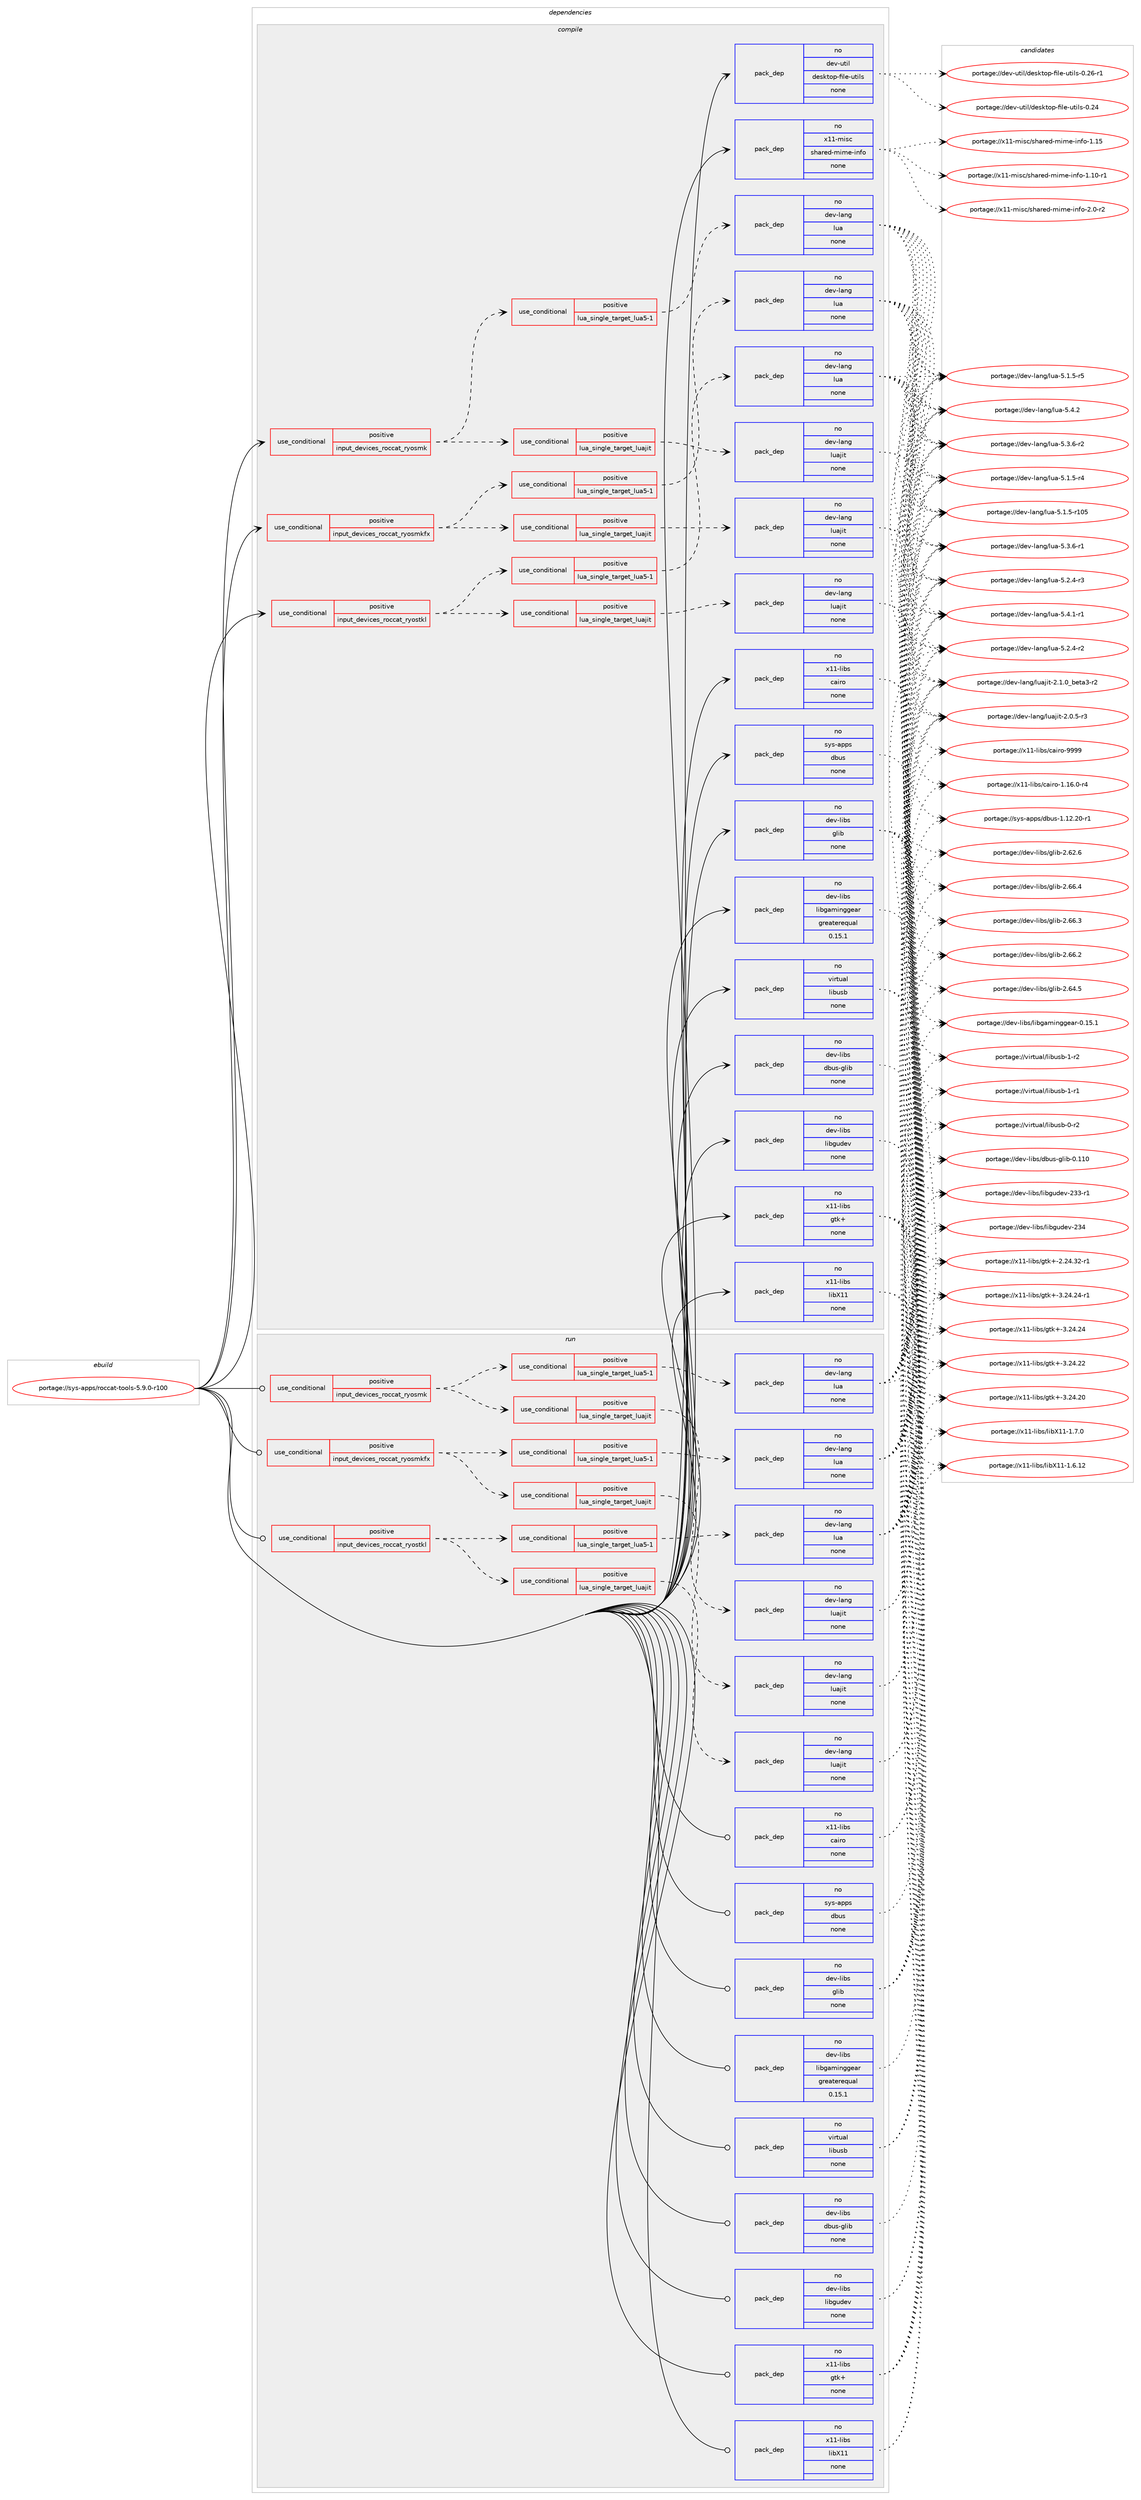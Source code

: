 digraph prolog {

# *************
# Graph options
# *************

newrank=true;
concentrate=true;
compound=true;
graph [rankdir=LR,fontname=Helvetica,fontsize=10,ranksep=1.5];#, ranksep=2.5, nodesep=0.2];
edge  [arrowhead=vee];
node  [fontname=Helvetica,fontsize=10];

# **********
# The ebuild
# **********

subgraph cluster_leftcol {
color=gray;
rank=same;
label=<<i>ebuild</i>>;
id [label="portage://sys-apps/roccat-tools-5.9.0-r100", color=red, width=4, href="../sys-apps/roccat-tools-5.9.0-r100.svg"];
}

# ****************
# The dependencies
# ****************

subgraph cluster_midcol {
color=gray;
label=<<i>dependencies</i>>;
subgraph cluster_compile {
fillcolor="#eeeeee";
style=filled;
label=<<i>compile</i>>;
subgraph cond500 {
dependency3554 [label=<<TABLE BORDER="0" CELLBORDER="1" CELLSPACING="0" CELLPADDING="4"><TR><TD ROWSPAN="3" CELLPADDING="10">use_conditional</TD></TR><TR><TD>positive</TD></TR><TR><TD>input_devices_roccat_ryosmk</TD></TR></TABLE>>, shape=none, color=red];
subgraph cond501 {
dependency3555 [label=<<TABLE BORDER="0" CELLBORDER="1" CELLSPACING="0" CELLPADDING="4"><TR><TD ROWSPAN="3" CELLPADDING="10">use_conditional</TD></TR><TR><TD>positive</TD></TR><TR><TD>lua_single_target_luajit</TD></TR></TABLE>>, shape=none, color=red];
subgraph pack2899 {
dependency3556 [label=<<TABLE BORDER="0" CELLBORDER="1" CELLSPACING="0" CELLPADDING="4" WIDTH="220"><TR><TD ROWSPAN="6" CELLPADDING="30">pack_dep</TD></TR><TR><TD WIDTH="110">no</TD></TR><TR><TD>dev-lang</TD></TR><TR><TD>luajit</TD></TR><TR><TD>none</TD></TR><TR><TD></TD></TR></TABLE>>, shape=none, color=blue];
}
dependency3555:e -> dependency3556:w [weight=20,style="dashed",arrowhead="vee"];
}
dependency3554:e -> dependency3555:w [weight=20,style="dashed",arrowhead="vee"];
subgraph cond502 {
dependency3557 [label=<<TABLE BORDER="0" CELLBORDER="1" CELLSPACING="0" CELLPADDING="4"><TR><TD ROWSPAN="3" CELLPADDING="10">use_conditional</TD></TR><TR><TD>positive</TD></TR><TR><TD>lua_single_target_lua5-1</TD></TR></TABLE>>, shape=none, color=red];
subgraph pack2900 {
dependency3558 [label=<<TABLE BORDER="0" CELLBORDER="1" CELLSPACING="0" CELLPADDING="4" WIDTH="220"><TR><TD ROWSPAN="6" CELLPADDING="30">pack_dep</TD></TR><TR><TD WIDTH="110">no</TD></TR><TR><TD>dev-lang</TD></TR><TR><TD>lua</TD></TR><TR><TD>none</TD></TR><TR><TD></TD></TR></TABLE>>, shape=none, color=blue];
}
dependency3557:e -> dependency3558:w [weight=20,style="dashed",arrowhead="vee"];
}
dependency3554:e -> dependency3557:w [weight=20,style="dashed",arrowhead="vee"];
}
id:e -> dependency3554:w [weight=20,style="solid",arrowhead="vee"];
subgraph cond503 {
dependency3559 [label=<<TABLE BORDER="0" CELLBORDER="1" CELLSPACING="0" CELLPADDING="4"><TR><TD ROWSPAN="3" CELLPADDING="10">use_conditional</TD></TR><TR><TD>positive</TD></TR><TR><TD>input_devices_roccat_ryosmkfx</TD></TR></TABLE>>, shape=none, color=red];
subgraph cond504 {
dependency3560 [label=<<TABLE BORDER="0" CELLBORDER="1" CELLSPACING="0" CELLPADDING="4"><TR><TD ROWSPAN="3" CELLPADDING="10">use_conditional</TD></TR><TR><TD>positive</TD></TR><TR><TD>lua_single_target_luajit</TD></TR></TABLE>>, shape=none, color=red];
subgraph pack2901 {
dependency3561 [label=<<TABLE BORDER="0" CELLBORDER="1" CELLSPACING="0" CELLPADDING="4" WIDTH="220"><TR><TD ROWSPAN="6" CELLPADDING="30">pack_dep</TD></TR><TR><TD WIDTH="110">no</TD></TR><TR><TD>dev-lang</TD></TR><TR><TD>luajit</TD></TR><TR><TD>none</TD></TR><TR><TD></TD></TR></TABLE>>, shape=none, color=blue];
}
dependency3560:e -> dependency3561:w [weight=20,style="dashed",arrowhead="vee"];
}
dependency3559:e -> dependency3560:w [weight=20,style="dashed",arrowhead="vee"];
subgraph cond505 {
dependency3562 [label=<<TABLE BORDER="0" CELLBORDER="1" CELLSPACING="0" CELLPADDING="4"><TR><TD ROWSPAN="3" CELLPADDING="10">use_conditional</TD></TR><TR><TD>positive</TD></TR><TR><TD>lua_single_target_lua5-1</TD></TR></TABLE>>, shape=none, color=red];
subgraph pack2902 {
dependency3563 [label=<<TABLE BORDER="0" CELLBORDER="1" CELLSPACING="0" CELLPADDING="4" WIDTH="220"><TR><TD ROWSPAN="6" CELLPADDING="30">pack_dep</TD></TR><TR><TD WIDTH="110">no</TD></TR><TR><TD>dev-lang</TD></TR><TR><TD>lua</TD></TR><TR><TD>none</TD></TR><TR><TD></TD></TR></TABLE>>, shape=none, color=blue];
}
dependency3562:e -> dependency3563:w [weight=20,style="dashed",arrowhead="vee"];
}
dependency3559:e -> dependency3562:w [weight=20,style="dashed",arrowhead="vee"];
}
id:e -> dependency3559:w [weight=20,style="solid",arrowhead="vee"];
subgraph cond506 {
dependency3564 [label=<<TABLE BORDER="0" CELLBORDER="1" CELLSPACING="0" CELLPADDING="4"><TR><TD ROWSPAN="3" CELLPADDING="10">use_conditional</TD></TR><TR><TD>positive</TD></TR><TR><TD>input_devices_roccat_ryostkl</TD></TR></TABLE>>, shape=none, color=red];
subgraph cond507 {
dependency3565 [label=<<TABLE BORDER="0" CELLBORDER="1" CELLSPACING="0" CELLPADDING="4"><TR><TD ROWSPAN="3" CELLPADDING="10">use_conditional</TD></TR><TR><TD>positive</TD></TR><TR><TD>lua_single_target_luajit</TD></TR></TABLE>>, shape=none, color=red];
subgraph pack2903 {
dependency3566 [label=<<TABLE BORDER="0" CELLBORDER="1" CELLSPACING="0" CELLPADDING="4" WIDTH="220"><TR><TD ROWSPAN="6" CELLPADDING="30">pack_dep</TD></TR><TR><TD WIDTH="110">no</TD></TR><TR><TD>dev-lang</TD></TR><TR><TD>luajit</TD></TR><TR><TD>none</TD></TR><TR><TD></TD></TR></TABLE>>, shape=none, color=blue];
}
dependency3565:e -> dependency3566:w [weight=20,style="dashed",arrowhead="vee"];
}
dependency3564:e -> dependency3565:w [weight=20,style="dashed",arrowhead="vee"];
subgraph cond508 {
dependency3567 [label=<<TABLE BORDER="0" CELLBORDER="1" CELLSPACING="0" CELLPADDING="4"><TR><TD ROWSPAN="3" CELLPADDING="10">use_conditional</TD></TR><TR><TD>positive</TD></TR><TR><TD>lua_single_target_lua5-1</TD></TR></TABLE>>, shape=none, color=red];
subgraph pack2904 {
dependency3568 [label=<<TABLE BORDER="0" CELLBORDER="1" CELLSPACING="0" CELLPADDING="4" WIDTH="220"><TR><TD ROWSPAN="6" CELLPADDING="30">pack_dep</TD></TR><TR><TD WIDTH="110">no</TD></TR><TR><TD>dev-lang</TD></TR><TR><TD>lua</TD></TR><TR><TD>none</TD></TR><TR><TD></TD></TR></TABLE>>, shape=none, color=blue];
}
dependency3567:e -> dependency3568:w [weight=20,style="dashed",arrowhead="vee"];
}
dependency3564:e -> dependency3567:w [weight=20,style="dashed",arrowhead="vee"];
}
id:e -> dependency3564:w [weight=20,style="solid",arrowhead="vee"];
subgraph pack2905 {
dependency3569 [label=<<TABLE BORDER="0" CELLBORDER="1" CELLSPACING="0" CELLPADDING="4" WIDTH="220"><TR><TD ROWSPAN="6" CELLPADDING="30">pack_dep</TD></TR><TR><TD WIDTH="110">no</TD></TR><TR><TD>dev-libs</TD></TR><TR><TD>dbus-glib</TD></TR><TR><TD>none</TD></TR><TR><TD></TD></TR></TABLE>>, shape=none, color=blue];
}
id:e -> dependency3569:w [weight=20,style="solid",arrowhead="vee"];
subgraph pack2906 {
dependency3570 [label=<<TABLE BORDER="0" CELLBORDER="1" CELLSPACING="0" CELLPADDING="4" WIDTH="220"><TR><TD ROWSPAN="6" CELLPADDING="30">pack_dep</TD></TR><TR><TD WIDTH="110">no</TD></TR><TR><TD>dev-libs</TD></TR><TR><TD>glib</TD></TR><TR><TD>none</TD></TR><TR><TD></TD></TR></TABLE>>, shape=none, color=blue];
}
id:e -> dependency3570:w [weight=20,style="solid",arrowhead="vee"];
subgraph pack2907 {
dependency3571 [label=<<TABLE BORDER="0" CELLBORDER="1" CELLSPACING="0" CELLPADDING="4" WIDTH="220"><TR><TD ROWSPAN="6" CELLPADDING="30">pack_dep</TD></TR><TR><TD WIDTH="110">no</TD></TR><TR><TD>dev-libs</TD></TR><TR><TD>libgaminggear</TD></TR><TR><TD>greaterequal</TD></TR><TR><TD>0.15.1</TD></TR></TABLE>>, shape=none, color=blue];
}
id:e -> dependency3571:w [weight=20,style="solid",arrowhead="vee"];
subgraph pack2908 {
dependency3572 [label=<<TABLE BORDER="0" CELLBORDER="1" CELLSPACING="0" CELLPADDING="4" WIDTH="220"><TR><TD ROWSPAN="6" CELLPADDING="30">pack_dep</TD></TR><TR><TD WIDTH="110">no</TD></TR><TR><TD>dev-libs</TD></TR><TR><TD>libgudev</TD></TR><TR><TD>none</TD></TR><TR><TD></TD></TR></TABLE>>, shape=none, color=blue];
}
id:e -> dependency3572:w [weight=20,style="solid",arrowhead="vee"];
subgraph pack2909 {
dependency3573 [label=<<TABLE BORDER="0" CELLBORDER="1" CELLSPACING="0" CELLPADDING="4" WIDTH="220"><TR><TD ROWSPAN="6" CELLPADDING="30">pack_dep</TD></TR><TR><TD WIDTH="110">no</TD></TR><TR><TD>dev-util</TD></TR><TR><TD>desktop-file-utils</TD></TR><TR><TD>none</TD></TR><TR><TD></TD></TR></TABLE>>, shape=none, color=blue];
}
id:e -> dependency3573:w [weight=20,style="solid",arrowhead="vee"];
subgraph pack2910 {
dependency3574 [label=<<TABLE BORDER="0" CELLBORDER="1" CELLSPACING="0" CELLPADDING="4" WIDTH="220"><TR><TD ROWSPAN="6" CELLPADDING="30">pack_dep</TD></TR><TR><TD WIDTH="110">no</TD></TR><TR><TD>sys-apps</TD></TR><TR><TD>dbus</TD></TR><TR><TD>none</TD></TR><TR><TD></TD></TR></TABLE>>, shape=none, color=blue];
}
id:e -> dependency3574:w [weight=20,style="solid",arrowhead="vee"];
subgraph pack2911 {
dependency3575 [label=<<TABLE BORDER="0" CELLBORDER="1" CELLSPACING="0" CELLPADDING="4" WIDTH="220"><TR><TD ROWSPAN="6" CELLPADDING="30">pack_dep</TD></TR><TR><TD WIDTH="110">no</TD></TR><TR><TD>virtual</TD></TR><TR><TD>libusb</TD></TR><TR><TD>none</TD></TR><TR><TD></TD></TR></TABLE>>, shape=none, color=blue];
}
id:e -> dependency3575:w [weight=20,style="solid",arrowhead="vee"];
subgraph pack2912 {
dependency3576 [label=<<TABLE BORDER="0" CELLBORDER="1" CELLSPACING="0" CELLPADDING="4" WIDTH="220"><TR><TD ROWSPAN="6" CELLPADDING="30">pack_dep</TD></TR><TR><TD WIDTH="110">no</TD></TR><TR><TD>x11-libs</TD></TR><TR><TD>cairo</TD></TR><TR><TD>none</TD></TR><TR><TD></TD></TR></TABLE>>, shape=none, color=blue];
}
id:e -> dependency3576:w [weight=20,style="solid",arrowhead="vee"];
subgraph pack2913 {
dependency3577 [label=<<TABLE BORDER="0" CELLBORDER="1" CELLSPACING="0" CELLPADDING="4" WIDTH="220"><TR><TD ROWSPAN="6" CELLPADDING="30">pack_dep</TD></TR><TR><TD WIDTH="110">no</TD></TR><TR><TD>x11-libs</TD></TR><TR><TD>gtk+</TD></TR><TR><TD>none</TD></TR><TR><TD></TD></TR></TABLE>>, shape=none, color=blue];
}
id:e -> dependency3577:w [weight=20,style="solid",arrowhead="vee"];
subgraph pack2914 {
dependency3578 [label=<<TABLE BORDER="0" CELLBORDER="1" CELLSPACING="0" CELLPADDING="4" WIDTH="220"><TR><TD ROWSPAN="6" CELLPADDING="30">pack_dep</TD></TR><TR><TD WIDTH="110">no</TD></TR><TR><TD>x11-libs</TD></TR><TR><TD>libX11</TD></TR><TR><TD>none</TD></TR><TR><TD></TD></TR></TABLE>>, shape=none, color=blue];
}
id:e -> dependency3578:w [weight=20,style="solid",arrowhead="vee"];
subgraph pack2915 {
dependency3579 [label=<<TABLE BORDER="0" CELLBORDER="1" CELLSPACING="0" CELLPADDING="4" WIDTH="220"><TR><TD ROWSPAN="6" CELLPADDING="30">pack_dep</TD></TR><TR><TD WIDTH="110">no</TD></TR><TR><TD>x11-misc</TD></TR><TR><TD>shared-mime-info</TD></TR><TR><TD>none</TD></TR><TR><TD></TD></TR></TABLE>>, shape=none, color=blue];
}
id:e -> dependency3579:w [weight=20,style="solid",arrowhead="vee"];
}
subgraph cluster_compileandrun {
fillcolor="#eeeeee";
style=filled;
label=<<i>compile and run</i>>;
}
subgraph cluster_run {
fillcolor="#eeeeee";
style=filled;
label=<<i>run</i>>;
subgraph cond509 {
dependency3580 [label=<<TABLE BORDER="0" CELLBORDER="1" CELLSPACING="0" CELLPADDING="4"><TR><TD ROWSPAN="3" CELLPADDING="10">use_conditional</TD></TR><TR><TD>positive</TD></TR><TR><TD>input_devices_roccat_ryosmk</TD></TR></TABLE>>, shape=none, color=red];
subgraph cond510 {
dependency3581 [label=<<TABLE BORDER="0" CELLBORDER="1" CELLSPACING="0" CELLPADDING="4"><TR><TD ROWSPAN="3" CELLPADDING="10">use_conditional</TD></TR><TR><TD>positive</TD></TR><TR><TD>lua_single_target_luajit</TD></TR></TABLE>>, shape=none, color=red];
subgraph pack2916 {
dependency3582 [label=<<TABLE BORDER="0" CELLBORDER="1" CELLSPACING="0" CELLPADDING="4" WIDTH="220"><TR><TD ROWSPAN="6" CELLPADDING="30">pack_dep</TD></TR><TR><TD WIDTH="110">no</TD></TR><TR><TD>dev-lang</TD></TR><TR><TD>luajit</TD></TR><TR><TD>none</TD></TR><TR><TD></TD></TR></TABLE>>, shape=none, color=blue];
}
dependency3581:e -> dependency3582:w [weight=20,style="dashed",arrowhead="vee"];
}
dependency3580:e -> dependency3581:w [weight=20,style="dashed",arrowhead="vee"];
subgraph cond511 {
dependency3583 [label=<<TABLE BORDER="0" CELLBORDER="1" CELLSPACING="0" CELLPADDING="4"><TR><TD ROWSPAN="3" CELLPADDING="10">use_conditional</TD></TR><TR><TD>positive</TD></TR><TR><TD>lua_single_target_lua5-1</TD></TR></TABLE>>, shape=none, color=red];
subgraph pack2917 {
dependency3584 [label=<<TABLE BORDER="0" CELLBORDER="1" CELLSPACING="0" CELLPADDING="4" WIDTH="220"><TR><TD ROWSPAN="6" CELLPADDING="30">pack_dep</TD></TR><TR><TD WIDTH="110">no</TD></TR><TR><TD>dev-lang</TD></TR><TR><TD>lua</TD></TR><TR><TD>none</TD></TR><TR><TD></TD></TR></TABLE>>, shape=none, color=blue];
}
dependency3583:e -> dependency3584:w [weight=20,style="dashed",arrowhead="vee"];
}
dependency3580:e -> dependency3583:w [weight=20,style="dashed",arrowhead="vee"];
}
id:e -> dependency3580:w [weight=20,style="solid",arrowhead="odot"];
subgraph cond512 {
dependency3585 [label=<<TABLE BORDER="0" CELLBORDER="1" CELLSPACING="0" CELLPADDING="4"><TR><TD ROWSPAN="3" CELLPADDING="10">use_conditional</TD></TR><TR><TD>positive</TD></TR><TR><TD>input_devices_roccat_ryosmkfx</TD></TR></TABLE>>, shape=none, color=red];
subgraph cond513 {
dependency3586 [label=<<TABLE BORDER="0" CELLBORDER="1" CELLSPACING="0" CELLPADDING="4"><TR><TD ROWSPAN="3" CELLPADDING="10">use_conditional</TD></TR><TR><TD>positive</TD></TR><TR><TD>lua_single_target_luajit</TD></TR></TABLE>>, shape=none, color=red];
subgraph pack2918 {
dependency3587 [label=<<TABLE BORDER="0" CELLBORDER="1" CELLSPACING="0" CELLPADDING="4" WIDTH="220"><TR><TD ROWSPAN="6" CELLPADDING="30">pack_dep</TD></TR><TR><TD WIDTH="110">no</TD></TR><TR><TD>dev-lang</TD></TR><TR><TD>luajit</TD></TR><TR><TD>none</TD></TR><TR><TD></TD></TR></TABLE>>, shape=none, color=blue];
}
dependency3586:e -> dependency3587:w [weight=20,style="dashed",arrowhead="vee"];
}
dependency3585:e -> dependency3586:w [weight=20,style="dashed",arrowhead="vee"];
subgraph cond514 {
dependency3588 [label=<<TABLE BORDER="0" CELLBORDER="1" CELLSPACING="0" CELLPADDING="4"><TR><TD ROWSPAN="3" CELLPADDING="10">use_conditional</TD></TR><TR><TD>positive</TD></TR><TR><TD>lua_single_target_lua5-1</TD></TR></TABLE>>, shape=none, color=red];
subgraph pack2919 {
dependency3589 [label=<<TABLE BORDER="0" CELLBORDER="1" CELLSPACING="0" CELLPADDING="4" WIDTH="220"><TR><TD ROWSPAN="6" CELLPADDING="30">pack_dep</TD></TR><TR><TD WIDTH="110">no</TD></TR><TR><TD>dev-lang</TD></TR><TR><TD>lua</TD></TR><TR><TD>none</TD></TR><TR><TD></TD></TR></TABLE>>, shape=none, color=blue];
}
dependency3588:e -> dependency3589:w [weight=20,style="dashed",arrowhead="vee"];
}
dependency3585:e -> dependency3588:w [weight=20,style="dashed",arrowhead="vee"];
}
id:e -> dependency3585:w [weight=20,style="solid",arrowhead="odot"];
subgraph cond515 {
dependency3590 [label=<<TABLE BORDER="0" CELLBORDER="1" CELLSPACING="0" CELLPADDING="4"><TR><TD ROWSPAN="3" CELLPADDING="10">use_conditional</TD></TR><TR><TD>positive</TD></TR><TR><TD>input_devices_roccat_ryostkl</TD></TR></TABLE>>, shape=none, color=red];
subgraph cond516 {
dependency3591 [label=<<TABLE BORDER="0" CELLBORDER="1" CELLSPACING="0" CELLPADDING="4"><TR><TD ROWSPAN="3" CELLPADDING="10">use_conditional</TD></TR><TR><TD>positive</TD></TR><TR><TD>lua_single_target_luajit</TD></TR></TABLE>>, shape=none, color=red];
subgraph pack2920 {
dependency3592 [label=<<TABLE BORDER="0" CELLBORDER="1" CELLSPACING="0" CELLPADDING="4" WIDTH="220"><TR><TD ROWSPAN="6" CELLPADDING="30">pack_dep</TD></TR><TR><TD WIDTH="110">no</TD></TR><TR><TD>dev-lang</TD></TR><TR><TD>luajit</TD></TR><TR><TD>none</TD></TR><TR><TD></TD></TR></TABLE>>, shape=none, color=blue];
}
dependency3591:e -> dependency3592:w [weight=20,style="dashed",arrowhead="vee"];
}
dependency3590:e -> dependency3591:w [weight=20,style="dashed",arrowhead="vee"];
subgraph cond517 {
dependency3593 [label=<<TABLE BORDER="0" CELLBORDER="1" CELLSPACING="0" CELLPADDING="4"><TR><TD ROWSPAN="3" CELLPADDING="10">use_conditional</TD></TR><TR><TD>positive</TD></TR><TR><TD>lua_single_target_lua5-1</TD></TR></TABLE>>, shape=none, color=red];
subgraph pack2921 {
dependency3594 [label=<<TABLE BORDER="0" CELLBORDER="1" CELLSPACING="0" CELLPADDING="4" WIDTH="220"><TR><TD ROWSPAN="6" CELLPADDING="30">pack_dep</TD></TR><TR><TD WIDTH="110">no</TD></TR><TR><TD>dev-lang</TD></TR><TR><TD>lua</TD></TR><TR><TD>none</TD></TR><TR><TD></TD></TR></TABLE>>, shape=none, color=blue];
}
dependency3593:e -> dependency3594:w [weight=20,style="dashed",arrowhead="vee"];
}
dependency3590:e -> dependency3593:w [weight=20,style="dashed",arrowhead="vee"];
}
id:e -> dependency3590:w [weight=20,style="solid",arrowhead="odot"];
subgraph pack2922 {
dependency3595 [label=<<TABLE BORDER="0" CELLBORDER="1" CELLSPACING="0" CELLPADDING="4" WIDTH="220"><TR><TD ROWSPAN="6" CELLPADDING="30">pack_dep</TD></TR><TR><TD WIDTH="110">no</TD></TR><TR><TD>dev-libs</TD></TR><TR><TD>dbus-glib</TD></TR><TR><TD>none</TD></TR><TR><TD></TD></TR></TABLE>>, shape=none, color=blue];
}
id:e -> dependency3595:w [weight=20,style="solid",arrowhead="odot"];
subgraph pack2923 {
dependency3596 [label=<<TABLE BORDER="0" CELLBORDER="1" CELLSPACING="0" CELLPADDING="4" WIDTH="220"><TR><TD ROWSPAN="6" CELLPADDING="30">pack_dep</TD></TR><TR><TD WIDTH="110">no</TD></TR><TR><TD>dev-libs</TD></TR><TR><TD>glib</TD></TR><TR><TD>none</TD></TR><TR><TD></TD></TR></TABLE>>, shape=none, color=blue];
}
id:e -> dependency3596:w [weight=20,style="solid",arrowhead="odot"];
subgraph pack2924 {
dependency3597 [label=<<TABLE BORDER="0" CELLBORDER="1" CELLSPACING="0" CELLPADDING="4" WIDTH="220"><TR><TD ROWSPAN="6" CELLPADDING="30">pack_dep</TD></TR><TR><TD WIDTH="110">no</TD></TR><TR><TD>dev-libs</TD></TR><TR><TD>libgaminggear</TD></TR><TR><TD>greaterequal</TD></TR><TR><TD>0.15.1</TD></TR></TABLE>>, shape=none, color=blue];
}
id:e -> dependency3597:w [weight=20,style="solid",arrowhead="odot"];
subgraph pack2925 {
dependency3598 [label=<<TABLE BORDER="0" CELLBORDER="1" CELLSPACING="0" CELLPADDING="4" WIDTH="220"><TR><TD ROWSPAN="6" CELLPADDING="30">pack_dep</TD></TR><TR><TD WIDTH="110">no</TD></TR><TR><TD>dev-libs</TD></TR><TR><TD>libgudev</TD></TR><TR><TD>none</TD></TR><TR><TD></TD></TR></TABLE>>, shape=none, color=blue];
}
id:e -> dependency3598:w [weight=20,style="solid",arrowhead="odot"];
subgraph pack2926 {
dependency3599 [label=<<TABLE BORDER="0" CELLBORDER="1" CELLSPACING="0" CELLPADDING="4" WIDTH="220"><TR><TD ROWSPAN="6" CELLPADDING="30">pack_dep</TD></TR><TR><TD WIDTH="110">no</TD></TR><TR><TD>sys-apps</TD></TR><TR><TD>dbus</TD></TR><TR><TD>none</TD></TR><TR><TD></TD></TR></TABLE>>, shape=none, color=blue];
}
id:e -> dependency3599:w [weight=20,style="solid",arrowhead="odot"];
subgraph pack2927 {
dependency3600 [label=<<TABLE BORDER="0" CELLBORDER="1" CELLSPACING="0" CELLPADDING="4" WIDTH="220"><TR><TD ROWSPAN="6" CELLPADDING="30">pack_dep</TD></TR><TR><TD WIDTH="110">no</TD></TR><TR><TD>virtual</TD></TR><TR><TD>libusb</TD></TR><TR><TD>none</TD></TR><TR><TD></TD></TR></TABLE>>, shape=none, color=blue];
}
id:e -> dependency3600:w [weight=20,style="solid",arrowhead="odot"];
subgraph pack2928 {
dependency3601 [label=<<TABLE BORDER="0" CELLBORDER="1" CELLSPACING="0" CELLPADDING="4" WIDTH="220"><TR><TD ROWSPAN="6" CELLPADDING="30">pack_dep</TD></TR><TR><TD WIDTH="110">no</TD></TR><TR><TD>x11-libs</TD></TR><TR><TD>cairo</TD></TR><TR><TD>none</TD></TR><TR><TD></TD></TR></TABLE>>, shape=none, color=blue];
}
id:e -> dependency3601:w [weight=20,style="solid",arrowhead="odot"];
subgraph pack2929 {
dependency3602 [label=<<TABLE BORDER="0" CELLBORDER="1" CELLSPACING="0" CELLPADDING="4" WIDTH="220"><TR><TD ROWSPAN="6" CELLPADDING="30">pack_dep</TD></TR><TR><TD WIDTH="110">no</TD></TR><TR><TD>x11-libs</TD></TR><TR><TD>gtk+</TD></TR><TR><TD>none</TD></TR><TR><TD></TD></TR></TABLE>>, shape=none, color=blue];
}
id:e -> dependency3602:w [weight=20,style="solid",arrowhead="odot"];
subgraph pack2930 {
dependency3603 [label=<<TABLE BORDER="0" CELLBORDER="1" CELLSPACING="0" CELLPADDING="4" WIDTH="220"><TR><TD ROWSPAN="6" CELLPADDING="30">pack_dep</TD></TR><TR><TD WIDTH="110">no</TD></TR><TR><TD>x11-libs</TD></TR><TR><TD>libX11</TD></TR><TR><TD>none</TD></TR><TR><TD></TD></TR></TABLE>>, shape=none, color=blue];
}
id:e -> dependency3603:w [weight=20,style="solid",arrowhead="odot"];
}
}

# **************
# The candidates
# **************

subgraph cluster_choices {
rank=same;
color=gray;
label=<<i>candidates</i>>;

subgraph choice2899 {
color=black;
nodesep=1;
choice10010111845108971101034710811797106105116455046494648959810111697514511450 [label="portage://dev-lang/luajit-2.1.0_beta3-r2", color=red, width=4,href="../dev-lang/luajit-2.1.0_beta3-r2.svg"];
choice100101118451089711010347108117971061051164550464846534511451 [label="portage://dev-lang/luajit-2.0.5-r3", color=red, width=4,href="../dev-lang/luajit-2.0.5-r3.svg"];
dependency3556:e -> choice10010111845108971101034710811797106105116455046494648959810111697514511450:w [style=dotted,weight="100"];
dependency3556:e -> choice100101118451089711010347108117971061051164550464846534511451:w [style=dotted,weight="100"];
}
subgraph choice2900 {
color=black;
nodesep=1;
choice10010111845108971101034710811797455346524650 [label="portage://dev-lang/lua-5.4.2", color=red, width=4,href="../dev-lang/lua-5.4.2.svg"];
choice100101118451089711010347108117974553465246494511449 [label="portage://dev-lang/lua-5.4.1-r1", color=red, width=4,href="../dev-lang/lua-5.4.1-r1.svg"];
choice100101118451089711010347108117974553465146544511450 [label="portage://dev-lang/lua-5.3.6-r2", color=red, width=4,href="../dev-lang/lua-5.3.6-r2.svg"];
choice100101118451089711010347108117974553465146544511449 [label="portage://dev-lang/lua-5.3.6-r1", color=red, width=4,href="../dev-lang/lua-5.3.6-r1.svg"];
choice100101118451089711010347108117974553465046524511451 [label="portage://dev-lang/lua-5.2.4-r3", color=red, width=4,href="../dev-lang/lua-5.2.4-r3.svg"];
choice100101118451089711010347108117974553465046524511450 [label="portage://dev-lang/lua-5.2.4-r2", color=red, width=4,href="../dev-lang/lua-5.2.4-r2.svg"];
choice100101118451089711010347108117974553464946534511453 [label="portage://dev-lang/lua-5.1.5-r5", color=red, width=4,href="../dev-lang/lua-5.1.5-r5.svg"];
choice100101118451089711010347108117974553464946534511452 [label="portage://dev-lang/lua-5.1.5-r4", color=red, width=4,href="../dev-lang/lua-5.1.5-r4.svg"];
choice1001011184510897110103471081179745534649465345114494853 [label="portage://dev-lang/lua-5.1.5-r105", color=red, width=4,href="../dev-lang/lua-5.1.5-r105.svg"];
dependency3558:e -> choice10010111845108971101034710811797455346524650:w [style=dotted,weight="100"];
dependency3558:e -> choice100101118451089711010347108117974553465246494511449:w [style=dotted,weight="100"];
dependency3558:e -> choice100101118451089711010347108117974553465146544511450:w [style=dotted,weight="100"];
dependency3558:e -> choice100101118451089711010347108117974553465146544511449:w [style=dotted,weight="100"];
dependency3558:e -> choice100101118451089711010347108117974553465046524511451:w [style=dotted,weight="100"];
dependency3558:e -> choice100101118451089711010347108117974553465046524511450:w [style=dotted,weight="100"];
dependency3558:e -> choice100101118451089711010347108117974553464946534511453:w [style=dotted,weight="100"];
dependency3558:e -> choice100101118451089711010347108117974553464946534511452:w [style=dotted,weight="100"];
dependency3558:e -> choice1001011184510897110103471081179745534649465345114494853:w [style=dotted,weight="100"];
}
subgraph choice2901 {
color=black;
nodesep=1;
choice10010111845108971101034710811797106105116455046494648959810111697514511450 [label="portage://dev-lang/luajit-2.1.0_beta3-r2", color=red, width=4,href="../dev-lang/luajit-2.1.0_beta3-r2.svg"];
choice100101118451089711010347108117971061051164550464846534511451 [label="portage://dev-lang/luajit-2.0.5-r3", color=red, width=4,href="../dev-lang/luajit-2.0.5-r3.svg"];
dependency3561:e -> choice10010111845108971101034710811797106105116455046494648959810111697514511450:w [style=dotted,weight="100"];
dependency3561:e -> choice100101118451089711010347108117971061051164550464846534511451:w [style=dotted,weight="100"];
}
subgraph choice2902 {
color=black;
nodesep=1;
choice10010111845108971101034710811797455346524650 [label="portage://dev-lang/lua-5.4.2", color=red, width=4,href="../dev-lang/lua-5.4.2.svg"];
choice100101118451089711010347108117974553465246494511449 [label="portage://dev-lang/lua-5.4.1-r1", color=red, width=4,href="../dev-lang/lua-5.4.1-r1.svg"];
choice100101118451089711010347108117974553465146544511450 [label="portage://dev-lang/lua-5.3.6-r2", color=red, width=4,href="../dev-lang/lua-5.3.6-r2.svg"];
choice100101118451089711010347108117974553465146544511449 [label="portage://dev-lang/lua-5.3.6-r1", color=red, width=4,href="../dev-lang/lua-5.3.6-r1.svg"];
choice100101118451089711010347108117974553465046524511451 [label="portage://dev-lang/lua-5.2.4-r3", color=red, width=4,href="../dev-lang/lua-5.2.4-r3.svg"];
choice100101118451089711010347108117974553465046524511450 [label="portage://dev-lang/lua-5.2.4-r2", color=red, width=4,href="../dev-lang/lua-5.2.4-r2.svg"];
choice100101118451089711010347108117974553464946534511453 [label="portage://dev-lang/lua-5.1.5-r5", color=red, width=4,href="../dev-lang/lua-5.1.5-r5.svg"];
choice100101118451089711010347108117974553464946534511452 [label="portage://dev-lang/lua-5.1.5-r4", color=red, width=4,href="../dev-lang/lua-5.1.5-r4.svg"];
choice1001011184510897110103471081179745534649465345114494853 [label="portage://dev-lang/lua-5.1.5-r105", color=red, width=4,href="../dev-lang/lua-5.1.5-r105.svg"];
dependency3563:e -> choice10010111845108971101034710811797455346524650:w [style=dotted,weight="100"];
dependency3563:e -> choice100101118451089711010347108117974553465246494511449:w [style=dotted,weight="100"];
dependency3563:e -> choice100101118451089711010347108117974553465146544511450:w [style=dotted,weight="100"];
dependency3563:e -> choice100101118451089711010347108117974553465146544511449:w [style=dotted,weight="100"];
dependency3563:e -> choice100101118451089711010347108117974553465046524511451:w [style=dotted,weight="100"];
dependency3563:e -> choice100101118451089711010347108117974553465046524511450:w [style=dotted,weight="100"];
dependency3563:e -> choice100101118451089711010347108117974553464946534511453:w [style=dotted,weight="100"];
dependency3563:e -> choice100101118451089711010347108117974553464946534511452:w [style=dotted,weight="100"];
dependency3563:e -> choice1001011184510897110103471081179745534649465345114494853:w [style=dotted,weight="100"];
}
subgraph choice2903 {
color=black;
nodesep=1;
choice10010111845108971101034710811797106105116455046494648959810111697514511450 [label="portage://dev-lang/luajit-2.1.0_beta3-r2", color=red, width=4,href="../dev-lang/luajit-2.1.0_beta3-r2.svg"];
choice100101118451089711010347108117971061051164550464846534511451 [label="portage://dev-lang/luajit-2.0.5-r3", color=red, width=4,href="../dev-lang/luajit-2.0.5-r3.svg"];
dependency3566:e -> choice10010111845108971101034710811797106105116455046494648959810111697514511450:w [style=dotted,weight="100"];
dependency3566:e -> choice100101118451089711010347108117971061051164550464846534511451:w [style=dotted,weight="100"];
}
subgraph choice2904 {
color=black;
nodesep=1;
choice10010111845108971101034710811797455346524650 [label="portage://dev-lang/lua-5.4.2", color=red, width=4,href="../dev-lang/lua-5.4.2.svg"];
choice100101118451089711010347108117974553465246494511449 [label="portage://dev-lang/lua-5.4.1-r1", color=red, width=4,href="../dev-lang/lua-5.4.1-r1.svg"];
choice100101118451089711010347108117974553465146544511450 [label="portage://dev-lang/lua-5.3.6-r2", color=red, width=4,href="../dev-lang/lua-5.3.6-r2.svg"];
choice100101118451089711010347108117974553465146544511449 [label="portage://dev-lang/lua-5.3.6-r1", color=red, width=4,href="../dev-lang/lua-5.3.6-r1.svg"];
choice100101118451089711010347108117974553465046524511451 [label="portage://dev-lang/lua-5.2.4-r3", color=red, width=4,href="../dev-lang/lua-5.2.4-r3.svg"];
choice100101118451089711010347108117974553465046524511450 [label="portage://dev-lang/lua-5.2.4-r2", color=red, width=4,href="../dev-lang/lua-5.2.4-r2.svg"];
choice100101118451089711010347108117974553464946534511453 [label="portage://dev-lang/lua-5.1.5-r5", color=red, width=4,href="../dev-lang/lua-5.1.5-r5.svg"];
choice100101118451089711010347108117974553464946534511452 [label="portage://dev-lang/lua-5.1.5-r4", color=red, width=4,href="../dev-lang/lua-5.1.5-r4.svg"];
choice1001011184510897110103471081179745534649465345114494853 [label="portage://dev-lang/lua-5.1.5-r105", color=red, width=4,href="../dev-lang/lua-5.1.5-r105.svg"];
dependency3568:e -> choice10010111845108971101034710811797455346524650:w [style=dotted,weight="100"];
dependency3568:e -> choice100101118451089711010347108117974553465246494511449:w [style=dotted,weight="100"];
dependency3568:e -> choice100101118451089711010347108117974553465146544511450:w [style=dotted,weight="100"];
dependency3568:e -> choice100101118451089711010347108117974553465146544511449:w [style=dotted,weight="100"];
dependency3568:e -> choice100101118451089711010347108117974553465046524511451:w [style=dotted,weight="100"];
dependency3568:e -> choice100101118451089711010347108117974553465046524511450:w [style=dotted,weight="100"];
dependency3568:e -> choice100101118451089711010347108117974553464946534511453:w [style=dotted,weight="100"];
dependency3568:e -> choice100101118451089711010347108117974553464946534511452:w [style=dotted,weight="100"];
dependency3568:e -> choice1001011184510897110103471081179745534649465345114494853:w [style=dotted,weight="100"];
}
subgraph choice2905 {
color=black;
nodesep=1;
choice100101118451081059811547100981171154510310810598454846494948 [label="portage://dev-libs/dbus-glib-0.110", color=red, width=4,href="../dev-libs/dbus-glib-0.110.svg"];
dependency3569:e -> choice100101118451081059811547100981171154510310810598454846494948:w [style=dotted,weight="100"];
}
subgraph choice2906 {
color=black;
nodesep=1;
choice1001011184510810598115471031081059845504654544652 [label="portage://dev-libs/glib-2.66.4", color=red, width=4,href="../dev-libs/glib-2.66.4.svg"];
choice1001011184510810598115471031081059845504654544651 [label="portage://dev-libs/glib-2.66.3", color=red, width=4,href="../dev-libs/glib-2.66.3.svg"];
choice1001011184510810598115471031081059845504654544650 [label="portage://dev-libs/glib-2.66.2", color=red, width=4,href="../dev-libs/glib-2.66.2.svg"];
choice1001011184510810598115471031081059845504654524653 [label="portage://dev-libs/glib-2.64.5", color=red, width=4,href="../dev-libs/glib-2.64.5.svg"];
choice1001011184510810598115471031081059845504654504654 [label="portage://dev-libs/glib-2.62.6", color=red, width=4,href="../dev-libs/glib-2.62.6.svg"];
dependency3570:e -> choice1001011184510810598115471031081059845504654544652:w [style=dotted,weight="100"];
dependency3570:e -> choice1001011184510810598115471031081059845504654544651:w [style=dotted,weight="100"];
dependency3570:e -> choice1001011184510810598115471031081059845504654544650:w [style=dotted,weight="100"];
dependency3570:e -> choice1001011184510810598115471031081059845504654524653:w [style=dotted,weight="100"];
dependency3570:e -> choice1001011184510810598115471031081059845504654504654:w [style=dotted,weight="100"];
}
subgraph choice2907 {
color=black;
nodesep=1;
choice10010111845108105981154710810598103971091051101031031019711445484649534649 [label="portage://dev-libs/libgaminggear-0.15.1", color=red, width=4,href="../dev-libs/libgaminggear-0.15.1.svg"];
dependency3571:e -> choice10010111845108105981154710810598103971091051101031031019711445484649534649:w [style=dotted,weight="100"];
}
subgraph choice2908 {
color=black;
nodesep=1;
choice1001011184510810598115471081059810311710010111845505152 [label="portage://dev-libs/libgudev-234", color=red, width=4,href="../dev-libs/libgudev-234.svg"];
choice10010111845108105981154710810598103117100101118455051514511449 [label="portage://dev-libs/libgudev-233-r1", color=red, width=4,href="../dev-libs/libgudev-233-r1.svg"];
dependency3572:e -> choice1001011184510810598115471081059810311710010111845505152:w [style=dotted,weight="100"];
dependency3572:e -> choice10010111845108105981154710810598103117100101118455051514511449:w [style=dotted,weight="100"];
}
subgraph choice2909 {
color=black;
nodesep=1;
choice1001011184511711610510847100101115107116111112451021051081014511711610510811545484650544511449 [label="portage://dev-util/desktop-file-utils-0.26-r1", color=red, width=4,href="../dev-util/desktop-file-utils-0.26-r1.svg"];
choice100101118451171161051084710010111510711611111245102105108101451171161051081154548465052 [label="portage://dev-util/desktop-file-utils-0.24", color=red, width=4,href="../dev-util/desktop-file-utils-0.24.svg"];
dependency3573:e -> choice1001011184511711610510847100101115107116111112451021051081014511711610510811545484650544511449:w [style=dotted,weight="100"];
dependency3573:e -> choice100101118451171161051084710010111510711611111245102105108101451171161051081154548465052:w [style=dotted,weight="100"];
}
subgraph choice2910 {
color=black;
nodesep=1;
choice1151211154597112112115471009811711545494649504650484511449 [label="portage://sys-apps/dbus-1.12.20-r1", color=red, width=4,href="../sys-apps/dbus-1.12.20-r1.svg"];
dependency3574:e -> choice1151211154597112112115471009811711545494649504650484511449:w [style=dotted,weight="100"];
}
subgraph choice2911 {
color=black;
nodesep=1;
choice1181051141161179710847108105981171159845494511450 [label="portage://virtual/libusb-1-r2", color=red, width=4,href="../virtual/libusb-1-r2.svg"];
choice1181051141161179710847108105981171159845494511449 [label="portage://virtual/libusb-1-r1", color=red, width=4,href="../virtual/libusb-1-r1.svg"];
choice1181051141161179710847108105981171159845484511450 [label="portage://virtual/libusb-0-r2", color=red, width=4,href="../virtual/libusb-0-r2.svg"];
dependency3575:e -> choice1181051141161179710847108105981171159845494511450:w [style=dotted,weight="100"];
dependency3575:e -> choice1181051141161179710847108105981171159845494511449:w [style=dotted,weight="100"];
dependency3575:e -> choice1181051141161179710847108105981171159845484511450:w [style=dotted,weight="100"];
}
subgraph choice2912 {
color=black;
nodesep=1;
choice120494945108105981154799971051141114557575757 [label="portage://x11-libs/cairo-9999", color=red, width=4,href="../x11-libs/cairo-9999.svg"];
choice12049494510810598115479997105114111454946495446484511452 [label="portage://x11-libs/cairo-1.16.0-r4", color=red, width=4,href="../x11-libs/cairo-1.16.0-r4.svg"];
dependency3576:e -> choice120494945108105981154799971051141114557575757:w [style=dotted,weight="100"];
dependency3576:e -> choice12049494510810598115479997105114111454946495446484511452:w [style=dotted,weight="100"];
}
subgraph choice2913 {
color=black;
nodesep=1;
choice12049494510810598115471031161074345514650524650524511449 [label="portage://x11-libs/gtk+-3.24.24-r1", color=red, width=4,href="../x11-libs/gtk+-3.24.24-r1.svg"];
choice1204949451081059811547103116107434551465052465052 [label="portage://x11-libs/gtk+-3.24.24", color=red, width=4,href="../x11-libs/gtk+-3.24.24.svg"];
choice1204949451081059811547103116107434551465052465050 [label="portage://x11-libs/gtk+-3.24.22", color=red, width=4,href="../x11-libs/gtk+-3.24.22.svg"];
choice1204949451081059811547103116107434551465052465048 [label="portage://x11-libs/gtk+-3.24.20", color=red, width=4,href="../x11-libs/gtk+-3.24.20.svg"];
choice12049494510810598115471031161074345504650524651504511449 [label="portage://x11-libs/gtk+-2.24.32-r1", color=red, width=4,href="../x11-libs/gtk+-2.24.32-r1.svg"];
dependency3577:e -> choice12049494510810598115471031161074345514650524650524511449:w [style=dotted,weight="100"];
dependency3577:e -> choice1204949451081059811547103116107434551465052465052:w [style=dotted,weight="100"];
dependency3577:e -> choice1204949451081059811547103116107434551465052465050:w [style=dotted,weight="100"];
dependency3577:e -> choice1204949451081059811547103116107434551465052465048:w [style=dotted,weight="100"];
dependency3577:e -> choice12049494510810598115471031161074345504650524651504511449:w [style=dotted,weight="100"];
}
subgraph choice2914 {
color=black;
nodesep=1;
choice120494945108105981154710810598884949454946554648 [label="portage://x11-libs/libX11-1.7.0", color=red, width=4,href="../x11-libs/libX11-1.7.0.svg"];
choice12049494510810598115471081059888494945494654464950 [label="portage://x11-libs/libX11-1.6.12", color=red, width=4,href="../x11-libs/libX11-1.6.12.svg"];
dependency3578:e -> choice120494945108105981154710810598884949454946554648:w [style=dotted,weight="100"];
dependency3578:e -> choice12049494510810598115471081059888494945494654464950:w [style=dotted,weight="100"];
}
subgraph choice2915 {
color=black;
nodesep=1;
choice1204949451091051159947115104971141011004510910510910145105110102111455046484511450 [label="portage://x11-misc/shared-mime-info-2.0-r2", color=red, width=4,href="../x11-misc/shared-mime-info-2.0-r2.svg"];
choice12049494510910511599471151049711410110045109105109101451051101021114549464953 [label="portage://x11-misc/shared-mime-info-1.15", color=red, width=4,href="../x11-misc/shared-mime-info-1.15.svg"];
choice120494945109105115994711510497114101100451091051091014510511010211145494649484511449 [label="portage://x11-misc/shared-mime-info-1.10-r1", color=red, width=4,href="../x11-misc/shared-mime-info-1.10-r1.svg"];
dependency3579:e -> choice1204949451091051159947115104971141011004510910510910145105110102111455046484511450:w [style=dotted,weight="100"];
dependency3579:e -> choice12049494510910511599471151049711410110045109105109101451051101021114549464953:w [style=dotted,weight="100"];
dependency3579:e -> choice120494945109105115994711510497114101100451091051091014510511010211145494649484511449:w [style=dotted,weight="100"];
}
subgraph choice2916 {
color=black;
nodesep=1;
choice10010111845108971101034710811797106105116455046494648959810111697514511450 [label="portage://dev-lang/luajit-2.1.0_beta3-r2", color=red, width=4,href="../dev-lang/luajit-2.1.0_beta3-r2.svg"];
choice100101118451089711010347108117971061051164550464846534511451 [label="portage://dev-lang/luajit-2.0.5-r3", color=red, width=4,href="../dev-lang/luajit-2.0.5-r3.svg"];
dependency3582:e -> choice10010111845108971101034710811797106105116455046494648959810111697514511450:w [style=dotted,weight="100"];
dependency3582:e -> choice100101118451089711010347108117971061051164550464846534511451:w [style=dotted,weight="100"];
}
subgraph choice2917 {
color=black;
nodesep=1;
choice10010111845108971101034710811797455346524650 [label="portage://dev-lang/lua-5.4.2", color=red, width=4,href="../dev-lang/lua-5.4.2.svg"];
choice100101118451089711010347108117974553465246494511449 [label="portage://dev-lang/lua-5.4.1-r1", color=red, width=4,href="../dev-lang/lua-5.4.1-r1.svg"];
choice100101118451089711010347108117974553465146544511450 [label="portage://dev-lang/lua-5.3.6-r2", color=red, width=4,href="../dev-lang/lua-5.3.6-r2.svg"];
choice100101118451089711010347108117974553465146544511449 [label="portage://dev-lang/lua-5.3.6-r1", color=red, width=4,href="../dev-lang/lua-5.3.6-r1.svg"];
choice100101118451089711010347108117974553465046524511451 [label="portage://dev-lang/lua-5.2.4-r3", color=red, width=4,href="../dev-lang/lua-5.2.4-r3.svg"];
choice100101118451089711010347108117974553465046524511450 [label="portage://dev-lang/lua-5.2.4-r2", color=red, width=4,href="../dev-lang/lua-5.2.4-r2.svg"];
choice100101118451089711010347108117974553464946534511453 [label="portage://dev-lang/lua-5.1.5-r5", color=red, width=4,href="../dev-lang/lua-5.1.5-r5.svg"];
choice100101118451089711010347108117974553464946534511452 [label="portage://dev-lang/lua-5.1.5-r4", color=red, width=4,href="../dev-lang/lua-5.1.5-r4.svg"];
choice1001011184510897110103471081179745534649465345114494853 [label="portage://dev-lang/lua-5.1.5-r105", color=red, width=4,href="../dev-lang/lua-5.1.5-r105.svg"];
dependency3584:e -> choice10010111845108971101034710811797455346524650:w [style=dotted,weight="100"];
dependency3584:e -> choice100101118451089711010347108117974553465246494511449:w [style=dotted,weight="100"];
dependency3584:e -> choice100101118451089711010347108117974553465146544511450:w [style=dotted,weight="100"];
dependency3584:e -> choice100101118451089711010347108117974553465146544511449:w [style=dotted,weight="100"];
dependency3584:e -> choice100101118451089711010347108117974553465046524511451:w [style=dotted,weight="100"];
dependency3584:e -> choice100101118451089711010347108117974553465046524511450:w [style=dotted,weight="100"];
dependency3584:e -> choice100101118451089711010347108117974553464946534511453:w [style=dotted,weight="100"];
dependency3584:e -> choice100101118451089711010347108117974553464946534511452:w [style=dotted,weight="100"];
dependency3584:e -> choice1001011184510897110103471081179745534649465345114494853:w [style=dotted,weight="100"];
}
subgraph choice2918 {
color=black;
nodesep=1;
choice10010111845108971101034710811797106105116455046494648959810111697514511450 [label="portage://dev-lang/luajit-2.1.0_beta3-r2", color=red, width=4,href="../dev-lang/luajit-2.1.0_beta3-r2.svg"];
choice100101118451089711010347108117971061051164550464846534511451 [label="portage://dev-lang/luajit-2.0.5-r3", color=red, width=4,href="../dev-lang/luajit-2.0.5-r3.svg"];
dependency3587:e -> choice10010111845108971101034710811797106105116455046494648959810111697514511450:w [style=dotted,weight="100"];
dependency3587:e -> choice100101118451089711010347108117971061051164550464846534511451:w [style=dotted,weight="100"];
}
subgraph choice2919 {
color=black;
nodesep=1;
choice10010111845108971101034710811797455346524650 [label="portage://dev-lang/lua-5.4.2", color=red, width=4,href="../dev-lang/lua-5.4.2.svg"];
choice100101118451089711010347108117974553465246494511449 [label="portage://dev-lang/lua-5.4.1-r1", color=red, width=4,href="../dev-lang/lua-5.4.1-r1.svg"];
choice100101118451089711010347108117974553465146544511450 [label="portage://dev-lang/lua-5.3.6-r2", color=red, width=4,href="../dev-lang/lua-5.3.6-r2.svg"];
choice100101118451089711010347108117974553465146544511449 [label="portage://dev-lang/lua-5.3.6-r1", color=red, width=4,href="../dev-lang/lua-5.3.6-r1.svg"];
choice100101118451089711010347108117974553465046524511451 [label="portage://dev-lang/lua-5.2.4-r3", color=red, width=4,href="../dev-lang/lua-5.2.4-r3.svg"];
choice100101118451089711010347108117974553465046524511450 [label="portage://dev-lang/lua-5.2.4-r2", color=red, width=4,href="../dev-lang/lua-5.2.4-r2.svg"];
choice100101118451089711010347108117974553464946534511453 [label="portage://dev-lang/lua-5.1.5-r5", color=red, width=4,href="../dev-lang/lua-5.1.5-r5.svg"];
choice100101118451089711010347108117974553464946534511452 [label="portage://dev-lang/lua-5.1.5-r4", color=red, width=4,href="../dev-lang/lua-5.1.5-r4.svg"];
choice1001011184510897110103471081179745534649465345114494853 [label="portage://dev-lang/lua-5.1.5-r105", color=red, width=4,href="../dev-lang/lua-5.1.5-r105.svg"];
dependency3589:e -> choice10010111845108971101034710811797455346524650:w [style=dotted,weight="100"];
dependency3589:e -> choice100101118451089711010347108117974553465246494511449:w [style=dotted,weight="100"];
dependency3589:e -> choice100101118451089711010347108117974553465146544511450:w [style=dotted,weight="100"];
dependency3589:e -> choice100101118451089711010347108117974553465146544511449:w [style=dotted,weight="100"];
dependency3589:e -> choice100101118451089711010347108117974553465046524511451:w [style=dotted,weight="100"];
dependency3589:e -> choice100101118451089711010347108117974553465046524511450:w [style=dotted,weight="100"];
dependency3589:e -> choice100101118451089711010347108117974553464946534511453:w [style=dotted,weight="100"];
dependency3589:e -> choice100101118451089711010347108117974553464946534511452:w [style=dotted,weight="100"];
dependency3589:e -> choice1001011184510897110103471081179745534649465345114494853:w [style=dotted,weight="100"];
}
subgraph choice2920 {
color=black;
nodesep=1;
choice10010111845108971101034710811797106105116455046494648959810111697514511450 [label="portage://dev-lang/luajit-2.1.0_beta3-r2", color=red, width=4,href="../dev-lang/luajit-2.1.0_beta3-r2.svg"];
choice100101118451089711010347108117971061051164550464846534511451 [label="portage://dev-lang/luajit-2.0.5-r3", color=red, width=4,href="../dev-lang/luajit-2.0.5-r3.svg"];
dependency3592:e -> choice10010111845108971101034710811797106105116455046494648959810111697514511450:w [style=dotted,weight="100"];
dependency3592:e -> choice100101118451089711010347108117971061051164550464846534511451:w [style=dotted,weight="100"];
}
subgraph choice2921 {
color=black;
nodesep=1;
choice10010111845108971101034710811797455346524650 [label="portage://dev-lang/lua-5.4.2", color=red, width=4,href="../dev-lang/lua-5.4.2.svg"];
choice100101118451089711010347108117974553465246494511449 [label="portage://dev-lang/lua-5.4.1-r1", color=red, width=4,href="../dev-lang/lua-5.4.1-r1.svg"];
choice100101118451089711010347108117974553465146544511450 [label="portage://dev-lang/lua-5.3.6-r2", color=red, width=4,href="../dev-lang/lua-5.3.6-r2.svg"];
choice100101118451089711010347108117974553465146544511449 [label="portage://dev-lang/lua-5.3.6-r1", color=red, width=4,href="../dev-lang/lua-5.3.6-r1.svg"];
choice100101118451089711010347108117974553465046524511451 [label="portage://dev-lang/lua-5.2.4-r3", color=red, width=4,href="../dev-lang/lua-5.2.4-r3.svg"];
choice100101118451089711010347108117974553465046524511450 [label="portage://dev-lang/lua-5.2.4-r2", color=red, width=4,href="../dev-lang/lua-5.2.4-r2.svg"];
choice100101118451089711010347108117974553464946534511453 [label="portage://dev-lang/lua-5.1.5-r5", color=red, width=4,href="../dev-lang/lua-5.1.5-r5.svg"];
choice100101118451089711010347108117974553464946534511452 [label="portage://dev-lang/lua-5.1.5-r4", color=red, width=4,href="../dev-lang/lua-5.1.5-r4.svg"];
choice1001011184510897110103471081179745534649465345114494853 [label="portage://dev-lang/lua-5.1.5-r105", color=red, width=4,href="../dev-lang/lua-5.1.5-r105.svg"];
dependency3594:e -> choice10010111845108971101034710811797455346524650:w [style=dotted,weight="100"];
dependency3594:e -> choice100101118451089711010347108117974553465246494511449:w [style=dotted,weight="100"];
dependency3594:e -> choice100101118451089711010347108117974553465146544511450:w [style=dotted,weight="100"];
dependency3594:e -> choice100101118451089711010347108117974553465146544511449:w [style=dotted,weight="100"];
dependency3594:e -> choice100101118451089711010347108117974553465046524511451:w [style=dotted,weight="100"];
dependency3594:e -> choice100101118451089711010347108117974553465046524511450:w [style=dotted,weight="100"];
dependency3594:e -> choice100101118451089711010347108117974553464946534511453:w [style=dotted,weight="100"];
dependency3594:e -> choice100101118451089711010347108117974553464946534511452:w [style=dotted,weight="100"];
dependency3594:e -> choice1001011184510897110103471081179745534649465345114494853:w [style=dotted,weight="100"];
}
subgraph choice2922 {
color=black;
nodesep=1;
choice100101118451081059811547100981171154510310810598454846494948 [label="portage://dev-libs/dbus-glib-0.110", color=red, width=4,href="../dev-libs/dbus-glib-0.110.svg"];
dependency3595:e -> choice100101118451081059811547100981171154510310810598454846494948:w [style=dotted,weight="100"];
}
subgraph choice2923 {
color=black;
nodesep=1;
choice1001011184510810598115471031081059845504654544652 [label="portage://dev-libs/glib-2.66.4", color=red, width=4,href="../dev-libs/glib-2.66.4.svg"];
choice1001011184510810598115471031081059845504654544651 [label="portage://dev-libs/glib-2.66.3", color=red, width=4,href="../dev-libs/glib-2.66.3.svg"];
choice1001011184510810598115471031081059845504654544650 [label="portage://dev-libs/glib-2.66.2", color=red, width=4,href="../dev-libs/glib-2.66.2.svg"];
choice1001011184510810598115471031081059845504654524653 [label="portage://dev-libs/glib-2.64.5", color=red, width=4,href="../dev-libs/glib-2.64.5.svg"];
choice1001011184510810598115471031081059845504654504654 [label="portage://dev-libs/glib-2.62.6", color=red, width=4,href="../dev-libs/glib-2.62.6.svg"];
dependency3596:e -> choice1001011184510810598115471031081059845504654544652:w [style=dotted,weight="100"];
dependency3596:e -> choice1001011184510810598115471031081059845504654544651:w [style=dotted,weight="100"];
dependency3596:e -> choice1001011184510810598115471031081059845504654544650:w [style=dotted,weight="100"];
dependency3596:e -> choice1001011184510810598115471031081059845504654524653:w [style=dotted,weight="100"];
dependency3596:e -> choice1001011184510810598115471031081059845504654504654:w [style=dotted,weight="100"];
}
subgraph choice2924 {
color=black;
nodesep=1;
choice10010111845108105981154710810598103971091051101031031019711445484649534649 [label="portage://dev-libs/libgaminggear-0.15.1", color=red, width=4,href="../dev-libs/libgaminggear-0.15.1.svg"];
dependency3597:e -> choice10010111845108105981154710810598103971091051101031031019711445484649534649:w [style=dotted,weight="100"];
}
subgraph choice2925 {
color=black;
nodesep=1;
choice1001011184510810598115471081059810311710010111845505152 [label="portage://dev-libs/libgudev-234", color=red, width=4,href="../dev-libs/libgudev-234.svg"];
choice10010111845108105981154710810598103117100101118455051514511449 [label="portage://dev-libs/libgudev-233-r1", color=red, width=4,href="../dev-libs/libgudev-233-r1.svg"];
dependency3598:e -> choice1001011184510810598115471081059810311710010111845505152:w [style=dotted,weight="100"];
dependency3598:e -> choice10010111845108105981154710810598103117100101118455051514511449:w [style=dotted,weight="100"];
}
subgraph choice2926 {
color=black;
nodesep=1;
choice1151211154597112112115471009811711545494649504650484511449 [label="portage://sys-apps/dbus-1.12.20-r1", color=red, width=4,href="../sys-apps/dbus-1.12.20-r1.svg"];
dependency3599:e -> choice1151211154597112112115471009811711545494649504650484511449:w [style=dotted,weight="100"];
}
subgraph choice2927 {
color=black;
nodesep=1;
choice1181051141161179710847108105981171159845494511450 [label="portage://virtual/libusb-1-r2", color=red, width=4,href="../virtual/libusb-1-r2.svg"];
choice1181051141161179710847108105981171159845494511449 [label="portage://virtual/libusb-1-r1", color=red, width=4,href="../virtual/libusb-1-r1.svg"];
choice1181051141161179710847108105981171159845484511450 [label="portage://virtual/libusb-0-r2", color=red, width=4,href="../virtual/libusb-0-r2.svg"];
dependency3600:e -> choice1181051141161179710847108105981171159845494511450:w [style=dotted,weight="100"];
dependency3600:e -> choice1181051141161179710847108105981171159845494511449:w [style=dotted,weight="100"];
dependency3600:e -> choice1181051141161179710847108105981171159845484511450:w [style=dotted,weight="100"];
}
subgraph choice2928 {
color=black;
nodesep=1;
choice120494945108105981154799971051141114557575757 [label="portage://x11-libs/cairo-9999", color=red, width=4,href="../x11-libs/cairo-9999.svg"];
choice12049494510810598115479997105114111454946495446484511452 [label="portage://x11-libs/cairo-1.16.0-r4", color=red, width=4,href="../x11-libs/cairo-1.16.0-r4.svg"];
dependency3601:e -> choice120494945108105981154799971051141114557575757:w [style=dotted,weight="100"];
dependency3601:e -> choice12049494510810598115479997105114111454946495446484511452:w [style=dotted,weight="100"];
}
subgraph choice2929 {
color=black;
nodesep=1;
choice12049494510810598115471031161074345514650524650524511449 [label="portage://x11-libs/gtk+-3.24.24-r1", color=red, width=4,href="../x11-libs/gtk+-3.24.24-r1.svg"];
choice1204949451081059811547103116107434551465052465052 [label="portage://x11-libs/gtk+-3.24.24", color=red, width=4,href="../x11-libs/gtk+-3.24.24.svg"];
choice1204949451081059811547103116107434551465052465050 [label="portage://x11-libs/gtk+-3.24.22", color=red, width=4,href="../x11-libs/gtk+-3.24.22.svg"];
choice1204949451081059811547103116107434551465052465048 [label="portage://x11-libs/gtk+-3.24.20", color=red, width=4,href="../x11-libs/gtk+-3.24.20.svg"];
choice12049494510810598115471031161074345504650524651504511449 [label="portage://x11-libs/gtk+-2.24.32-r1", color=red, width=4,href="../x11-libs/gtk+-2.24.32-r1.svg"];
dependency3602:e -> choice12049494510810598115471031161074345514650524650524511449:w [style=dotted,weight="100"];
dependency3602:e -> choice1204949451081059811547103116107434551465052465052:w [style=dotted,weight="100"];
dependency3602:e -> choice1204949451081059811547103116107434551465052465050:w [style=dotted,weight="100"];
dependency3602:e -> choice1204949451081059811547103116107434551465052465048:w [style=dotted,weight="100"];
dependency3602:e -> choice12049494510810598115471031161074345504650524651504511449:w [style=dotted,weight="100"];
}
subgraph choice2930 {
color=black;
nodesep=1;
choice120494945108105981154710810598884949454946554648 [label="portage://x11-libs/libX11-1.7.0", color=red, width=4,href="../x11-libs/libX11-1.7.0.svg"];
choice12049494510810598115471081059888494945494654464950 [label="portage://x11-libs/libX11-1.6.12", color=red, width=4,href="../x11-libs/libX11-1.6.12.svg"];
dependency3603:e -> choice120494945108105981154710810598884949454946554648:w [style=dotted,weight="100"];
dependency3603:e -> choice12049494510810598115471081059888494945494654464950:w [style=dotted,weight="100"];
}
}

}
